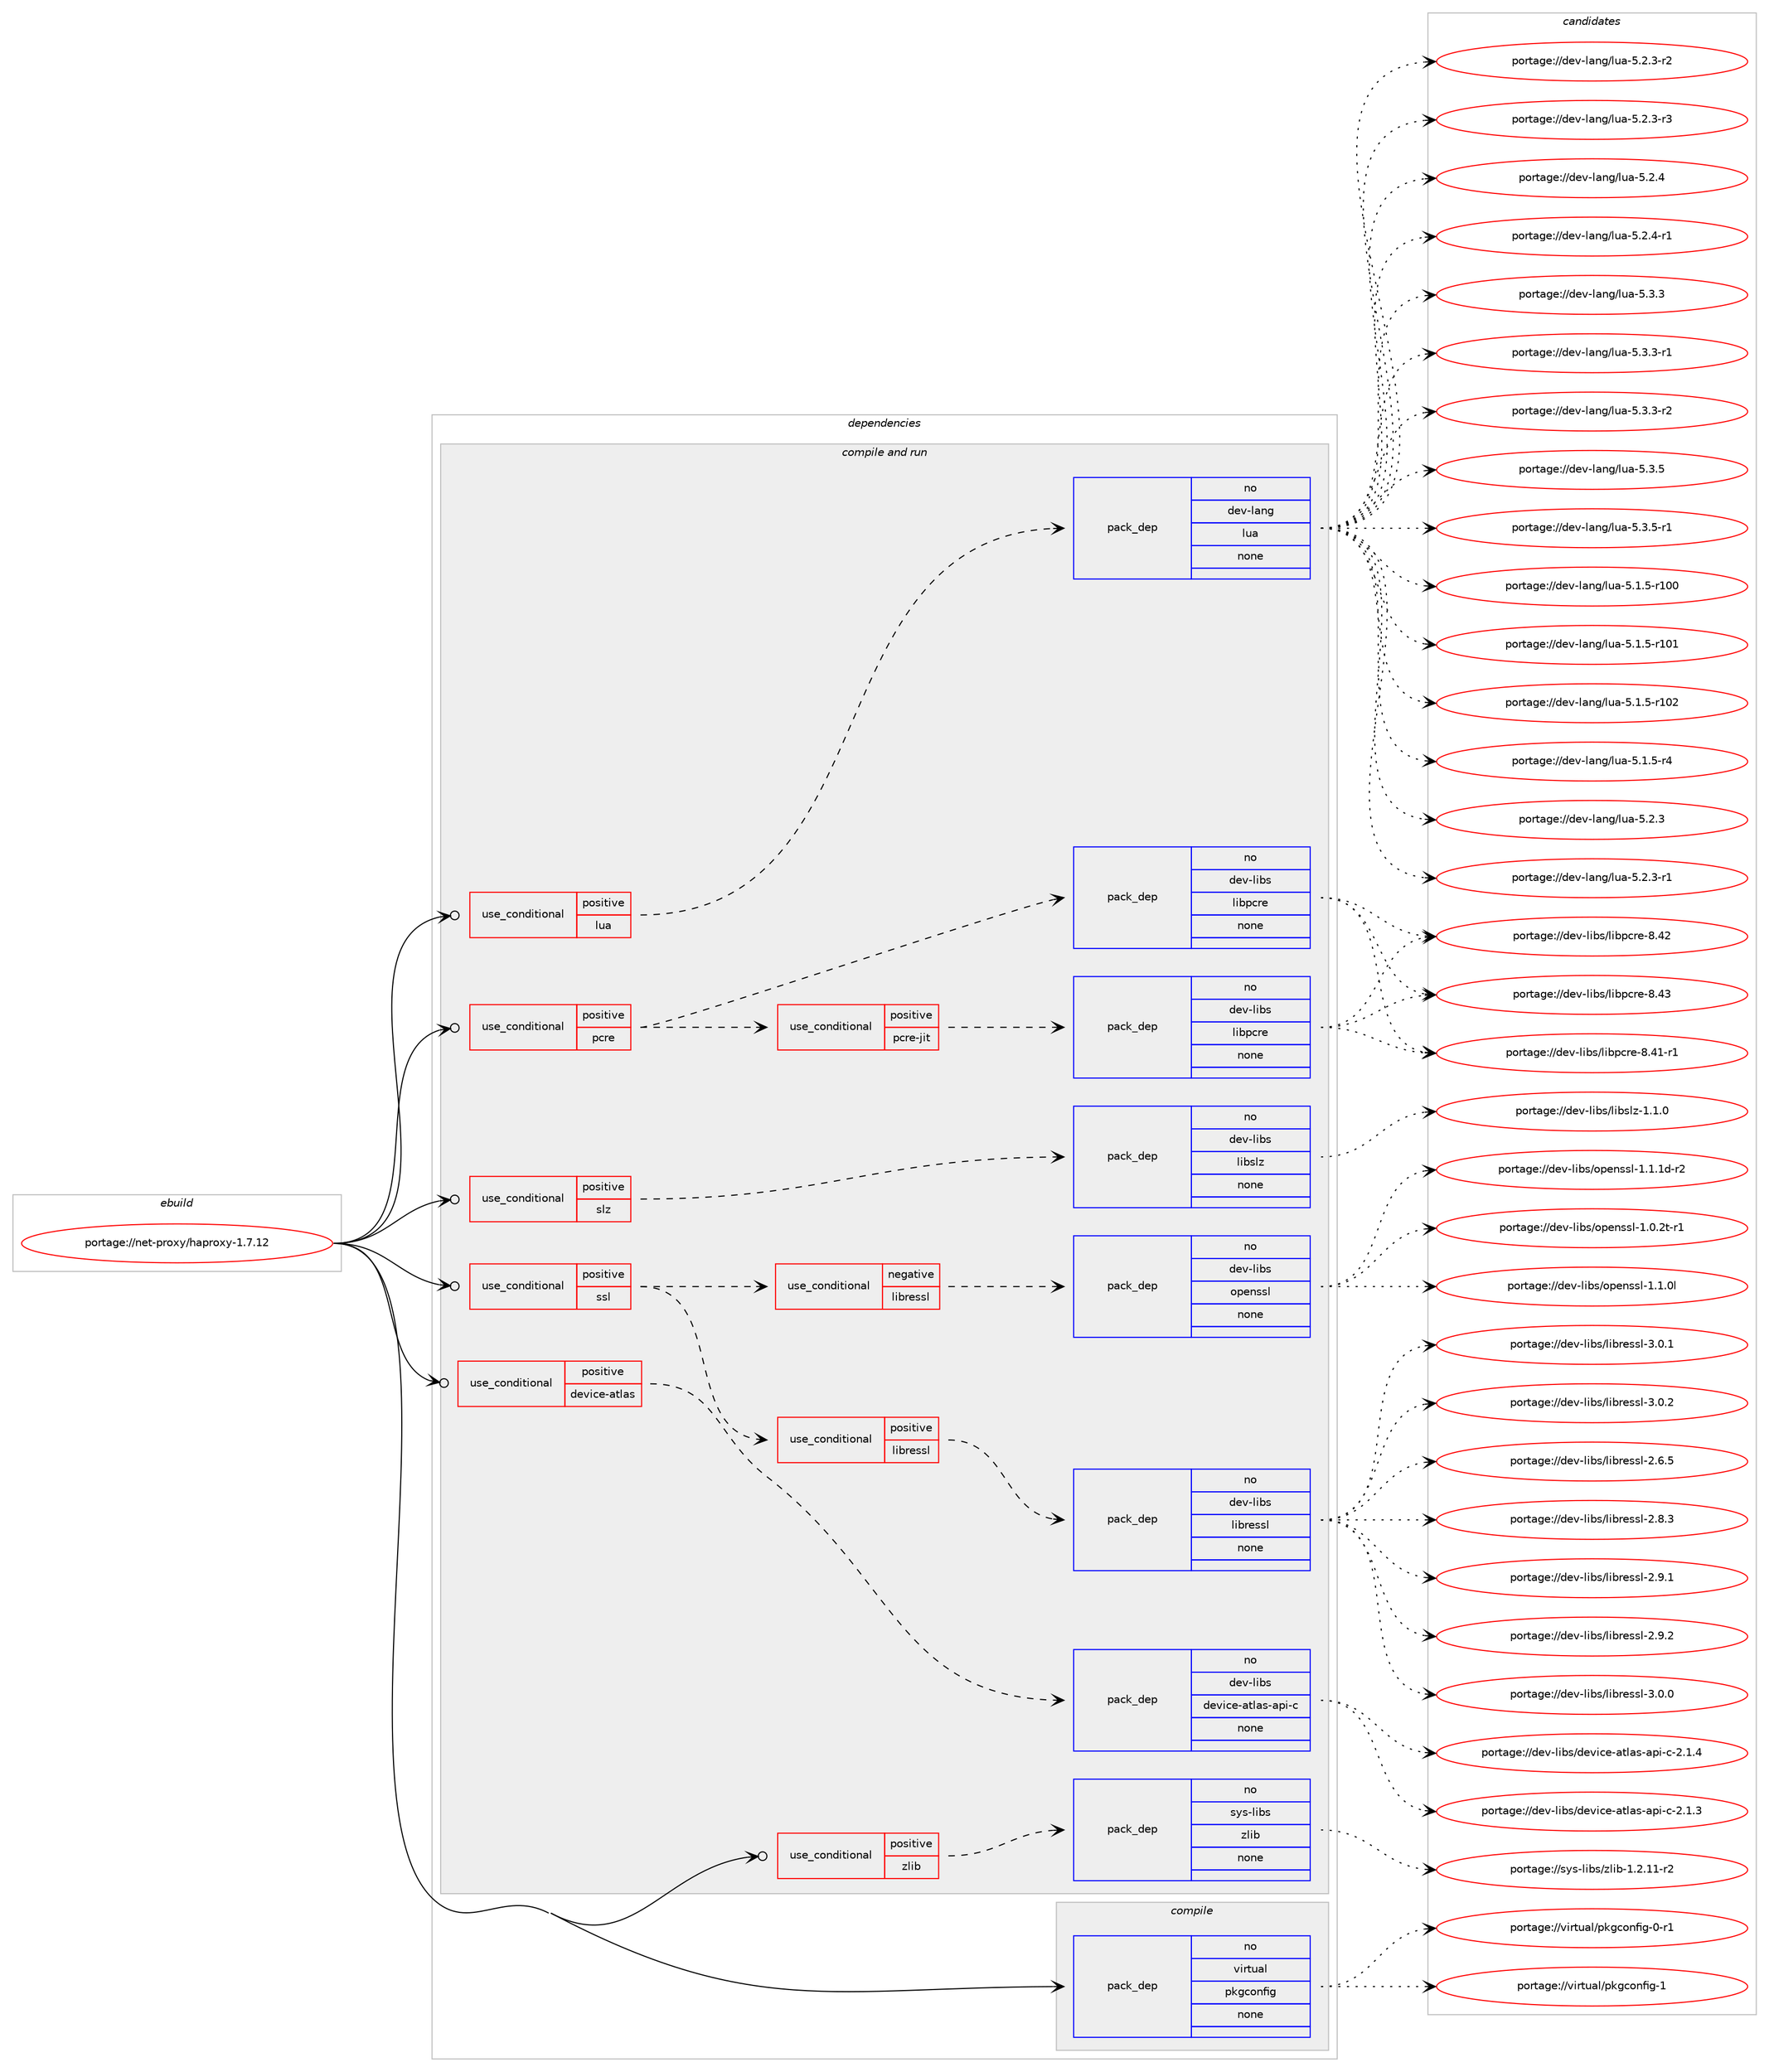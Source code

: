 digraph prolog {

# *************
# Graph options
# *************

newrank=true;
concentrate=true;
compound=true;
graph [rankdir=LR,fontname=Helvetica,fontsize=10,ranksep=1.5];#, ranksep=2.5, nodesep=0.2];
edge  [arrowhead=vee];
node  [fontname=Helvetica,fontsize=10];

# **********
# The ebuild
# **********

subgraph cluster_leftcol {
color=gray;
rank=same;
label=<<i>ebuild</i>>;
id [label="portage://net-proxy/haproxy-1.7.12", color=red, width=4, href="../net-proxy/haproxy-1.7.12.svg"];
}

# ****************
# The dependencies
# ****************

subgraph cluster_midcol {
color=gray;
label=<<i>dependencies</i>>;
subgraph cluster_compile {
fillcolor="#eeeeee";
style=filled;
label=<<i>compile</i>>;
subgraph pack274861 {
dependency374916 [label=<<TABLE BORDER="0" CELLBORDER="1" CELLSPACING="0" CELLPADDING="4" WIDTH="220"><TR><TD ROWSPAN="6" CELLPADDING="30">pack_dep</TD></TR><TR><TD WIDTH="110">no</TD></TR><TR><TD>virtual</TD></TR><TR><TD>pkgconfig</TD></TR><TR><TD>none</TD></TR><TR><TD></TD></TR></TABLE>>, shape=none, color=blue];
}
id:e -> dependency374916:w [weight=20,style="solid",arrowhead="vee"];
}
subgraph cluster_compileandrun {
fillcolor="#eeeeee";
style=filled;
label=<<i>compile and run</i>>;
subgraph cond93716 {
dependency374917 [label=<<TABLE BORDER="0" CELLBORDER="1" CELLSPACING="0" CELLPADDING="4"><TR><TD ROWSPAN="3" CELLPADDING="10">use_conditional</TD></TR><TR><TD>positive</TD></TR><TR><TD>device-atlas</TD></TR></TABLE>>, shape=none, color=red];
subgraph pack274862 {
dependency374918 [label=<<TABLE BORDER="0" CELLBORDER="1" CELLSPACING="0" CELLPADDING="4" WIDTH="220"><TR><TD ROWSPAN="6" CELLPADDING="30">pack_dep</TD></TR><TR><TD WIDTH="110">no</TD></TR><TR><TD>dev-libs</TD></TR><TR><TD>device-atlas-api-c</TD></TR><TR><TD>none</TD></TR><TR><TD></TD></TR></TABLE>>, shape=none, color=blue];
}
dependency374917:e -> dependency374918:w [weight=20,style="dashed",arrowhead="vee"];
}
id:e -> dependency374917:w [weight=20,style="solid",arrowhead="odotvee"];
subgraph cond93717 {
dependency374919 [label=<<TABLE BORDER="0" CELLBORDER="1" CELLSPACING="0" CELLPADDING="4"><TR><TD ROWSPAN="3" CELLPADDING="10">use_conditional</TD></TR><TR><TD>positive</TD></TR><TR><TD>lua</TD></TR></TABLE>>, shape=none, color=red];
subgraph pack274863 {
dependency374920 [label=<<TABLE BORDER="0" CELLBORDER="1" CELLSPACING="0" CELLPADDING="4" WIDTH="220"><TR><TD ROWSPAN="6" CELLPADDING="30">pack_dep</TD></TR><TR><TD WIDTH="110">no</TD></TR><TR><TD>dev-lang</TD></TR><TR><TD>lua</TD></TR><TR><TD>none</TD></TR><TR><TD></TD></TR></TABLE>>, shape=none, color=blue];
}
dependency374919:e -> dependency374920:w [weight=20,style="dashed",arrowhead="vee"];
}
id:e -> dependency374919:w [weight=20,style="solid",arrowhead="odotvee"];
subgraph cond93718 {
dependency374921 [label=<<TABLE BORDER="0" CELLBORDER="1" CELLSPACING="0" CELLPADDING="4"><TR><TD ROWSPAN="3" CELLPADDING="10">use_conditional</TD></TR><TR><TD>positive</TD></TR><TR><TD>pcre</TD></TR></TABLE>>, shape=none, color=red];
subgraph pack274864 {
dependency374922 [label=<<TABLE BORDER="0" CELLBORDER="1" CELLSPACING="0" CELLPADDING="4" WIDTH="220"><TR><TD ROWSPAN="6" CELLPADDING="30">pack_dep</TD></TR><TR><TD WIDTH="110">no</TD></TR><TR><TD>dev-libs</TD></TR><TR><TD>libpcre</TD></TR><TR><TD>none</TD></TR><TR><TD></TD></TR></TABLE>>, shape=none, color=blue];
}
dependency374921:e -> dependency374922:w [weight=20,style="dashed",arrowhead="vee"];
subgraph cond93719 {
dependency374923 [label=<<TABLE BORDER="0" CELLBORDER="1" CELLSPACING="0" CELLPADDING="4"><TR><TD ROWSPAN="3" CELLPADDING="10">use_conditional</TD></TR><TR><TD>positive</TD></TR><TR><TD>pcre-jit</TD></TR></TABLE>>, shape=none, color=red];
subgraph pack274865 {
dependency374924 [label=<<TABLE BORDER="0" CELLBORDER="1" CELLSPACING="0" CELLPADDING="4" WIDTH="220"><TR><TD ROWSPAN="6" CELLPADDING="30">pack_dep</TD></TR><TR><TD WIDTH="110">no</TD></TR><TR><TD>dev-libs</TD></TR><TR><TD>libpcre</TD></TR><TR><TD>none</TD></TR><TR><TD></TD></TR></TABLE>>, shape=none, color=blue];
}
dependency374923:e -> dependency374924:w [weight=20,style="dashed",arrowhead="vee"];
}
dependency374921:e -> dependency374923:w [weight=20,style="dashed",arrowhead="vee"];
}
id:e -> dependency374921:w [weight=20,style="solid",arrowhead="odotvee"];
subgraph cond93720 {
dependency374925 [label=<<TABLE BORDER="0" CELLBORDER="1" CELLSPACING="0" CELLPADDING="4"><TR><TD ROWSPAN="3" CELLPADDING="10">use_conditional</TD></TR><TR><TD>positive</TD></TR><TR><TD>slz</TD></TR></TABLE>>, shape=none, color=red];
subgraph pack274866 {
dependency374926 [label=<<TABLE BORDER="0" CELLBORDER="1" CELLSPACING="0" CELLPADDING="4" WIDTH="220"><TR><TD ROWSPAN="6" CELLPADDING="30">pack_dep</TD></TR><TR><TD WIDTH="110">no</TD></TR><TR><TD>dev-libs</TD></TR><TR><TD>libslz</TD></TR><TR><TD>none</TD></TR><TR><TD></TD></TR></TABLE>>, shape=none, color=blue];
}
dependency374925:e -> dependency374926:w [weight=20,style="dashed",arrowhead="vee"];
}
id:e -> dependency374925:w [weight=20,style="solid",arrowhead="odotvee"];
subgraph cond93721 {
dependency374927 [label=<<TABLE BORDER="0" CELLBORDER="1" CELLSPACING="0" CELLPADDING="4"><TR><TD ROWSPAN="3" CELLPADDING="10">use_conditional</TD></TR><TR><TD>positive</TD></TR><TR><TD>ssl</TD></TR></TABLE>>, shape=none, color=red];
subgraph cond93722 {
dependency374928 [label=<<TABLE BORDER="0" CELLBORDER="1" CELLSPACING="0" CELLPADDING="4"><TR><TD ROWSPAN="3" CELLPADDING="10">use_conditional</TD></TR><TR><TD>negative</TD></TR><TR><TD>libressl</TD></TR></TABLE>>, shape=none, color=red];
subgraph pack274867 {
dependency374929 [label=<<TABLE BORDER="0" CELLBORDER="1" CELLSPACING="0" CELLPADDING="4" WIDTH="220"><TR><TD ROWSPAN="6" CELLPADDING="30">pack_dep</TD></TR><TR><TD WIDTH="110">no</TD></TR><TR><TD>dev-libs</TD></TR><TR><TD>openssl</TD></TR><TR><TD>none</TD></TR><TR><TD></TD></TR></TABLE>>, shape=none, color=blue];
}
dependency374928:e -> dependency374929:w [weight=20,style="dashed",arrowhead="vee"];
}
dependency374927:e -> dependency374928:w [weight=20,style="dashed",arrowhead="vee"];
subgraph cond93723 {
dependency374930 [label=<<TABLE BORDER="0" CELLBORDER="1" CELLSPACING="0" CELLPADDING="4"><TR><TD ROWSPAN="3" CELLPADDING="10">use_conditional</TD></TR><TR><TD>positive</TD></TR><TR><TD>libressl</TD></TR></TABLE>>, shape=none, color=red];
subgraph pack274868 {
dependency374931 [label=<<TABLE BORDER="0" CELLBORDER="1" CELLSPACING="0" CELLPADDING="4" WIDTH="220"><TR><TD ROWSPAN="6" CELLPADDING="30">pack_dep</TD></TR><TR><TD WIDTH="110">no</TD></TR><TR><TD>dev-libs</TD></TR><TR><TD>libressl</TD></TR><TR><TD>none</TD></TR><TR><TD></TD></TR></TABLE>>, shape=none, color=blue];
}
dependency374930:e -> dependency374931:w [weight=20,style="dashed",arrowhead="vee"];
}
dependency374927:e -> dependency374930:w [weight=20,style="dashed",arrowhead="vee"];
}
id:e -> dependency374927:w [weight=20,style="solid",arrowhead="odotvee"];
subgraph cond93724 {
dependency374932 [label=<<TABLE BORDER="0" CELLBORDER="1" CELLSPACING="0" CELLPADDING="4"><TR><TD ROWSPAN="3" CELLPADDING="10">use_conditional</TD></TR><TR><TD>positive</TD></TR><TR><TD>zlib</TD></TR></TABLE>>, shape=none, color=red];
subgraph pack274869 {
dependency374933 [label=<<TABLE BORDER="0" CELLBORDER="1" CELLSPACING="0" CELLPADDING="4" WIDTH="220"><TR><TD ROWSPAN="6" CELLPADDING="30">pack_dep</TD></TR><TR><TD WIDTH="110">no</TD></TR><TR><TD>sys-libs</TD></TR><TR><TD>zlib</TD></TR><TR><TD>none</TD></TR><TR><TD></TD></TR></TABLE>>, shape=none, color=blue];
}
dependency374932:e -> dependency374933:w [weight=20,style="dashed",arrowhead="vee"];
}
id:e -> dependency374932:w [weight=20,style="solid",arrowhead="odotvee"];
}
subgraph cluster_run {
fillcolor="#eeeeee";
style=filled;
label=<<i>run</i>>;
}
}

# **************
# The candidates
# **************

subgraph cluster_choices {
rank=same;
color=gray;
label=<<i>candidates</i>>;

subgraph choice274861 {
color=black;
nodesep=1;
choiceportage11810511411611797108471121071039911111010210510345484511449 [label="portage://virtual/pkgconfig-0-r1", color=red, width=4,href="../virtual/pkgconfig-0-r1.svg"];
choiceportage1181051141161179710847112107103991111101021051034549 [label="portage://virtual/pkgconfig-1", color=red, width=4,href="../virtual/pkgconfig-1.svg"];
dependency374916:e -> choiceportage11810511411611797108471121071039911111010210510345484511449:w [style=dotted,weight="100"];
dependency374916:e -> choiceportage1181051141161179710847112107103991111101021051034549:w [style=dotted,weight="100"];
}
subgraph choice274862 {
color=black;
nodesep=1;
choiceportage1001011184510810598115471001011181059910145971161089711545971121054599455046494651 [label="portage://dev-libs/device-atlas-api-c-2.1.3", color=red, width=4,href="../dev-libs/device-atlas-api-c-2.1.3.svg"];
choiceportage1001011184510810598115471001011181059910145971161089711545971121054599455046494652 [label="portage://dev-libs/device-atlas-api-c-2.1.4", color=red, width=4,href="../dev-libs/device-atlas-api-c-2.1.4.svg"];
dependency374918:e -> choiceportage1001011184510810598115471001011181059910145971161089711545971121054599455046494651:w [style=dotted,weight="100"];
dependency374918:e -> choiceportage1001011184510810598115471001011181059910145971161089711545971121054599455046494652:w [style=dotted,weight="100"];
}
subgraph choice274863 {
color=black;
nodesep=1;
choiceportage1001011184510897110103471081179745534649465345114494848 [label="portage://dev-lang/lua-5.1.5-r100", color=red, width=4,href="../dev-lang/lua-5.1.5-r100.svg"];
choiceportage1001011184510897110103471081179745534649465345114494849 [label="portage://dev-lang/lua-5.1.5-r101", color=red, width=4,href="../dev-lang/lua-5.1.5-r101.svg"];
choiceportage1001011184510897110103471081179745534649465345114494850 [label="portage://dev-lang/lua-5.1.5-r102", color=red, width=4,href="../dev-lang/lua-5.1.5-r102.svg"];
choiceportage100101118451089711010347108117974553464946534511452 [label="portage://dev-lang/lua-5.1.5-r4", color=red, width=4,href="../dev-lang/lua-5.1.5-r4.svg"];
choiceportage10010111845108971101034710811797455346504651 [label="portage://dev-lang/lua-5.2.3", color=red, width=4,href="../dev-lang/lua-5.2.3.svg"];
choiceportage100101118451089711010347108117974553465046514511449 [label="portage://dev-lang/lua-5.2.3-r1", color=red, width=4,href="../dev-lang/lua-5.2.3-r1.svg"];
choiceportage100101118451089711010347108117974553465046514511450 [label="portage://dev-lang/lua-5.2.3-r2", color=red, width=4,href="../dev-lang/lua-5.2.3-r2.svg"];
choiceportage100101118451089711010347108117974553465046514511451 [label="portage://dev-lang/lua-5.2.3-r3", color=red, width=4,href="../dev-lang/lua-5.2.3-r3.svg"];
choiceportage10010111845108971101034710811797455346504652 [label="portage://dev-lang/lua-5.2.4", color=red, width=4,href="../dev-lang/lua-5.2.4.svg"];
choiceportage100101118451089711010347108117974553465046524511449 [label="portage://dev-lang/lua-5.2.4-r1", color=red, width=4,href="../dev-lang/lua-5.2.4-r1.svg"];
choiceportage10010111845108971101034710811797455346514651 [label="portage://dev-lang/lua-5.3.3", color=red, width=4,href="../dev-lang/lua-5.3.3.svg"];
choiceportage100101118451089711010347108117974553465146514511449 [label="portage://dev-lang/lua-5.3.3-r1", color=red, width=4,href="../dev-lang/lua-5.3.3-r1.svg"];
choiceportage100101118451089711010347108117974553465146514511450 [label="portage://dev-lang/lua-5.3.3-r2", color=red, width=4,href="../dev-lang/lua-5.3.3-r2.svg"];
choiceportage10010111845108971101034710811797455346514653 [label="portage://dev-lang/lua-5.3.5", color=red, width=4,href="../dev-lang/lua-5.3.5.svg"];
choiceportage100101118451089711010347108117974553465146534511449 [label="portage://dev-lang/lua-5.3.5-r1", color=red, width=4,href="../dev-lang/lua-5.3.5-r1.svg"];
dependency374920:e -> choiceportage1001011184510897110103471081179745534649465345114494848:w [style=dotted,weight="100"];
dependency374920:e -> choiceportage1001011184510897110103471081179745534649465345114494849:w [style=dotted,weight="100"];
dependency374920:e -> choiceportage1001011184510897110103471081179745534649465345114494850:w [style=dotted,weight="100"];
dependency374920:e -> choiceportage100101118451089711010347108117974553464946534511452:w [style=dotted,weight="100"];
dependency374920:e -> choiceportage10010111845108971101034710811797455346504651:w [style=dotted,weight="100"];
dependency374920:e -> choiceportage100101118451089711010347108117974553465046514511449:w [style=dotted,weight="100"];
dependency374920:e -> choiceportage100101118451089711010347108117974553465046514511450:w [style=dotted,weight="100"];
dependency374920:e -> choiceportage100101118451089711010347108117974553465046514511451:w [style=dotted,weight="100"];
dependency374920:e -> choiceportage10010111845108971101034710811797455346504652:w [style=dotted,weight="100"];
dependency374920:e -> choiceportage100101118451089711010347108117974553465046524511449:w [style=dotted,weight="100"];
dependency374920:e -> choiceportage10010111845108971101034710811797455346514651:w [style=dotted,weight="100"];
dependency374920:e -> choiceportage100101118451089711010347108117974553465146514511449:w [style=dotted,weight="100"];
dependency374920:e -> choiceportage100101118451089711010347108117974553465146514511450:w [style=dotted,weight="100"];
dependency374920:e -> choiceportage10010111845108971101034710811797455346514653:w [style=dotted,weight="100"];
dependency374920:e -> choiceportage100101118451089711010347108117974553465146534511449:w [style=dotted,weight="100"];
}
subgraph choice274864 {
color=black;
nodesep=1;
choiceportage100101118451081059811547108105981129911410145564652494511449 [label="portage://dev-libs/libpcre-8.41-r1", color=red, width=4,href="../dev-libs/libpcre-8.41-r1.svg"];
choiceportage10010111845108105981154710810598112991141014556465250 [label="portage://dev-libs/libpcre-8.42", color=red, width=4,href="../dev-libs/libpcre-8.42.svg"];
choiceportage10010111845108105981154710810598112991141014556465251 [label="portage://dev-libs/libpcre-8.43", color=red, width=4,href="../dev-libs/libpcre-8.43.svg"];
dependency374922:e -> choiceportage100101118451081059811547108105981129911410145564652494511449:w [style=dotted,weight="100"];
dependency374922:e -> choiceportage10010111845108105981154710810598112991141014556465250:w [style=dotted,weight="100"];
dependency374922:e -> choiceportage10010111845108105981154710810598112991141014556465251:w [style=dotted,weight="100"];
}
subgraph choice274865 {
color=black;
nodesep=1;
choiceportage100101118451081059811547108105981129911410145564652494511449 [label="portage://dev-libs/libpcre-8.41-r1", color=red, width=4,href="../dev-libs/libpcre-8.41-r1.svg"];
choiceportage10010111845108105981154710810598112991141014556465250 [label="portage://dev-libs/libpcre-8.42", color=red, width=4,href="../dev-libs/libpcre-8.42.svg"];
choiceportage10010111845108105981154710810598112991141014556465251 [label="portage://dev-libs/libpcre-8.43", color=red, width=4,href="../dev-libs/libpcre-8.43.svg"];
dependency374924:e -> choiceportage100101118451081059811547108105981129911410145564652494511449:w [style=dotted,weight="100"];
dependency374924:e -> choiceportage10010111845108105981154710810598112991141014556465250:w [style=dotted,weight="100"];
dependency374924:e -> choiceportage10010111845108105981154710810598112991141014556465251:w [style=dotted,weight="100"];
}
subgraph choice274866 {
color=black;
nodesep=1;
choiceportage10010111845108105981154710810598115108122454946494648 [label="portage://dev-libs/libslz-1.1.0", color=red, width=4,href="../dev-libs/libslz-1.1.0.svg"];
dependency374926:e -> choiceportage10010111845108105981154710810598115108122454946494648:w [style=dotted,weight="100"];
}
subgraph choice274867 {
color=black;
nodesep=1;
choiceportage1001011184510810598115471111121011101151151084549464846501164511449 [label="portage://dev-libs/openssl-1.0.2t-r1", color=red, width=4,href="../dev-libs/openssl-1.0.2t-r1.svg"];
choiceportage100101118451081059811547111112101110115115108454946494648108 [label="portage://dev-libs/openssl-1.1.0l", color=red, width=4,href="../dev-libs/openssl-1.1.0l.svg"];
choiceportage1001011184510810598115471111121011101151151084549464946491004511450 [label="portage://dev-libs/openssl-1.1.1d-r2", color=red, width=4,href="../dev-libs/openssl-1.1.1d-r2.svg"];
dependency374929:e -> choiceportage1001011184510810598115471111121011101151151084549464846501164511449:w [style=dotted,weight="100"];
dependency374929:e -> choiceportage100101118451081059811547111112101110115115108454946494648108:w [style=dotted,weight="100"];
dependency374929:e -> choiceportage1001011184510810598115471111121011101151151084549464946491004511450:w [style=dotted,weight="100"];
}
subgraph choice274868 {
color=black;
nodesep=1;
choiceportage10010111845108105981154710810598114101115115108455046544653 [label="portage://dev-libs/libressl-2.6.5", color=red, width=4,href="../dev-libs/libressl-2.6.5.svg"];
choiceportage10010111845108105981154710810598114101115115108455046564651 [label="portage://dev-libs/libressl-2.8.3", color=red, width=4,href="../dev-libs/libressl-2.8.3.svg"];
choiceportage10010111845108105981154710810598114101115115108455046574649 [label="portage://dev-libs/libressl-2.9.1", color=red, width=4,href="../dev-libs/libressl-2.9.1.svg"];
choiceportage10010111845108105981154710810598114101115115108455046574650 [label="portage://dev-libs/libressl-2.9.2", color=red, width=4,href="../dev-libs/libressl-2.9.2.svg"];
choiceportage10010111845108105981154710810598114101115115108455146484648 [label="portage://dev-libs/libressl-3.0.0", color=red, width=4,href="../dev-libs/libressl-3.0.0.svg"];
choiceportage10010111845108105981154710810598114101115115108455146484649 [label="portage://dev-libs/libressl-3.0.1", color=red, width=4,href="../dev-libs/libressl-3.0.1.svg"];
choiceportage10010111845108105981154710810598114101115115108455146484650 [label="portage://dev-libs/libressl-3.0.2", color=red, width=4,href="../dev-libs/libressl-3.0.2.svg"];
dependency374931:e -> choiceportage10010111845108105981154710810598114101115115108455046544653:w [style=dotted,weight="100"];
dependency374931:e -> choiceportage10010111845108105981154710810598114101115115108455046564651:w [style=dotted,weight="100"];
dependency374931:e -> choiceportage10010111845108105981154710810598114101115115108455046574649:w [style=dotted,weight="100"];
dependency374931:e -> choiceportage10010111845108105981154710810598114101115115108455046574650:w [style=dotted,weight="100"];
dependency374931:e -> choiceportage10010111845108105981154710810598114101115115108455146484648:w [style=dotted,weight="100"];
dependency374931:e -> choiceportage10010111845108105981154710810598114101115115108455146484649:w [style=dotted,weight="100"];
dependency374931:e -> choiceportage10010111845108105981154710810598114101115115108455146484650:w [style=dotted,weight="100"];
}
subgraph choice274869 {
color=black;
nodesep=1;
choiceportage11512111545108105981154712210810598454946504649494511450 [label="portage://sys-libs/zlib-1.2.11-r2", color=red, width=4,href="../sys-libs/zlib-1.2.11-r2.svg"];
dependency374933:e -> choiceportage11512111545108105981154712210810598454946504649494511450:w [style=dotted,weight="100"];
}
}

}
